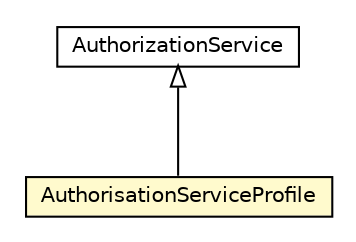 #!/usr/local/bin/dot
#
# Class diagram 
# Generated by UMLGraph version R5_6-24-gf6e263 (http://www.umlgraph.org/)
#

digraph G {
	edge [fontname="Helvetica",fontsize=10,labelfontname="Helvetica",labelfontsize=10];
	node [fontname="Helvetica",fontsize=10,shape=plaintext];
	nodesep=0.25;
	ranksep=0.5;
	// org.universAAL.ontology.security.AuthorizationService
	c2242263 [label=<<table title="org.universAAL.ontology.security.AuthorizationService" border="0" cellborder="1" cellspacing="0" cellpadding="2" port="p" href="../../../ontology/security/AuthorizationService.html">
		<tr><td><table border="0" cellspacing="0" cellpadding="1">
<tr><td align="center" balign="center"> AuthorizationService </td></tr>
		</table></td></tr>
		</table>>, URL="../../../ontology/security/AuthorizationService.html", fontname="Helvetica", fontcolor="black", fontsize=10.0];
	// org.universAAL.security.authorisator.profiles.AuthorisationServiceProfile
	c2243088 [label=<<table title="org.universAAL.security.authorisator.profiles.AuthorisationServiceProfile" border="0" cellborder="1" cellspacing="0" cellpadding="2" port="p" bgcolor="lemonChiffon" href="./AuthorisationServiceProfile.html">
		<tr><td><table border="0" cellspacing="0" cellpadding="1">
<tr><td align="center" balign="center"> AuthorisationServiceProfile </td></tr>
		</table></td></tr>
		</table>>, URL="./AuthorisationServiceProfile.html", fontname="Helvetica", fontcolor="black", fontsize=10.0];
	//org.universAAL.security.authorisator.profiles.AuthorisationServiceProfile extends org.universAAL.ontology.security.AuthorizationService
	c2242263:p -> c2243088:p [dir=back,arrowtail=empty];
}

